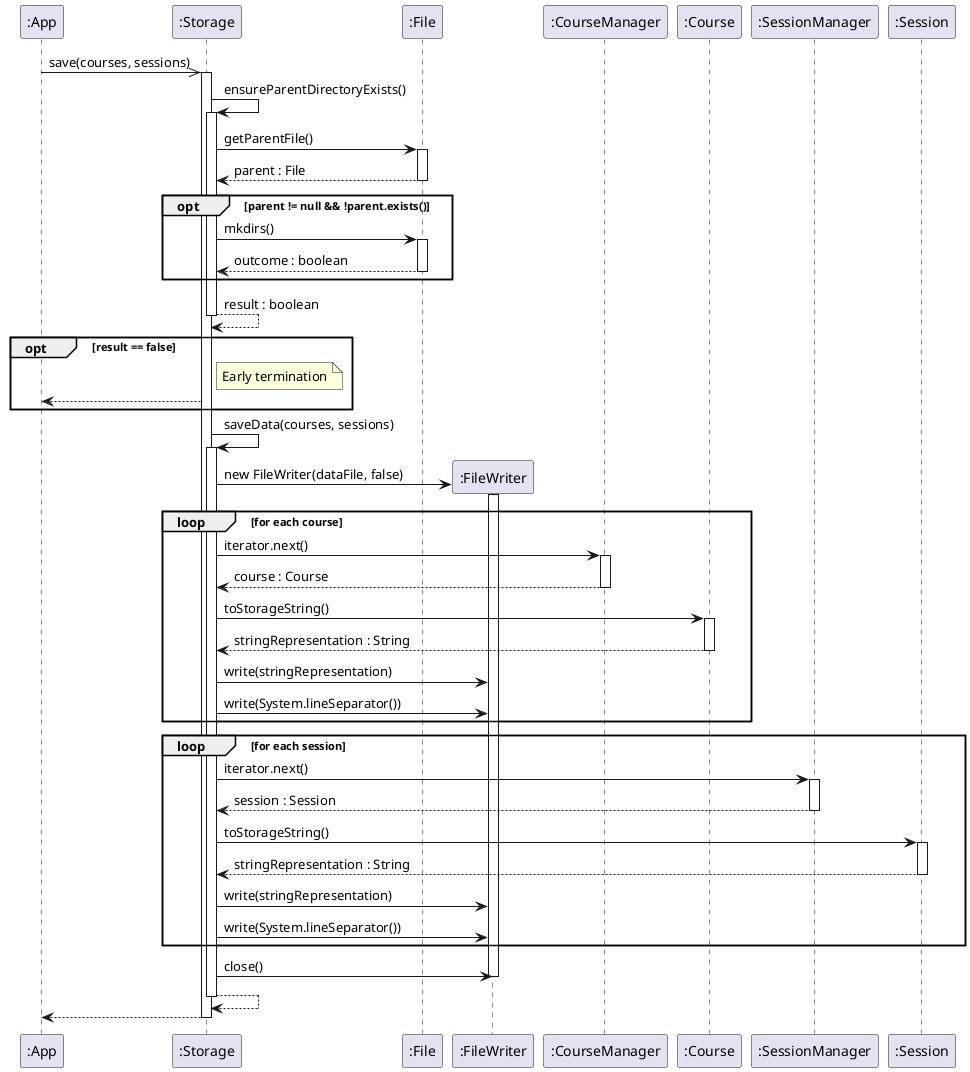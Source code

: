 @startuml
'https://plantuml.com/sequence-diagram

participant ":App" as Main
participant ":Storage" as Storage
participant ":File" as File
participant ":FileWriter" as FW
participant ":CourseManager" as CM
participant ":Course" as Course
participant ":SessionManager" as SM
participant ":Session" as Session

Main ->>Storage: save(courses, sessions)
activate Storage

Storage -> Storage: ensureParentDirectoryExists()
activate Storage

Storage -> File: getParentFile()
activate File

File --> Storage: parent : File
deactivate File

opt parent != null && !parent.exists()
    Storage -> File: mkdirs()
    activate File

    File --> Storage: outcome : boolean
    deactivate File
end

Storage --> Storage: result : boolean
deactivate Storage

opt result == false
    note right of Storage: Early termination
    Storage --> Main
end

Storage -> Storage: saveData(courses, sessions)
activate Storage

Storage -> FW**: new FileWriter(dataFile, false)
activate FW

loop for each course
    Storage -> CM: iterator.next()
    activate CM

    CM --> Storage: course : Course
    deactivate CM

    Storage -> Course: toStorageString()
    activate Course

    Course --> Storage: stringRepresentation : String
    deactivate Course

    Storage -> FW: write(stringRepresentation)
    Storage -> FW: write(System.lineSeparator())
end

loop for each session
    Storage -> SM: iterator.next()
    activate SM

    SM --> Storage: session : Session
    deactivate SM

    Storage -> Session: toStorageString()
    activate Session

    Session --> Storage: stringRepresentation : String
    deactivate Session

    Storage -> FW: write(stringRepresentation)
    Storage -> FW: write(System.lineSeparator())
end

Storage -> FW: close()
deactivate FW

Storage --> Storage
deactivate Storage

Storage --> Main
deactivate Storage

@enduml